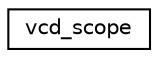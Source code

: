 digraph G
{
  edge [fontname="Helvetica",fontsize="10",labelfontname="Helvetica",labelfontsize="10"];
  node [fontname="Helvetica",fontsize="10",shape=record];
  rankdir="LR";
  Node1 [label="vcd_scope",height=0.2,width=0.4,color="black", fillcolor="white", style="filled",URL="$structvcd__scope.html"];
}
